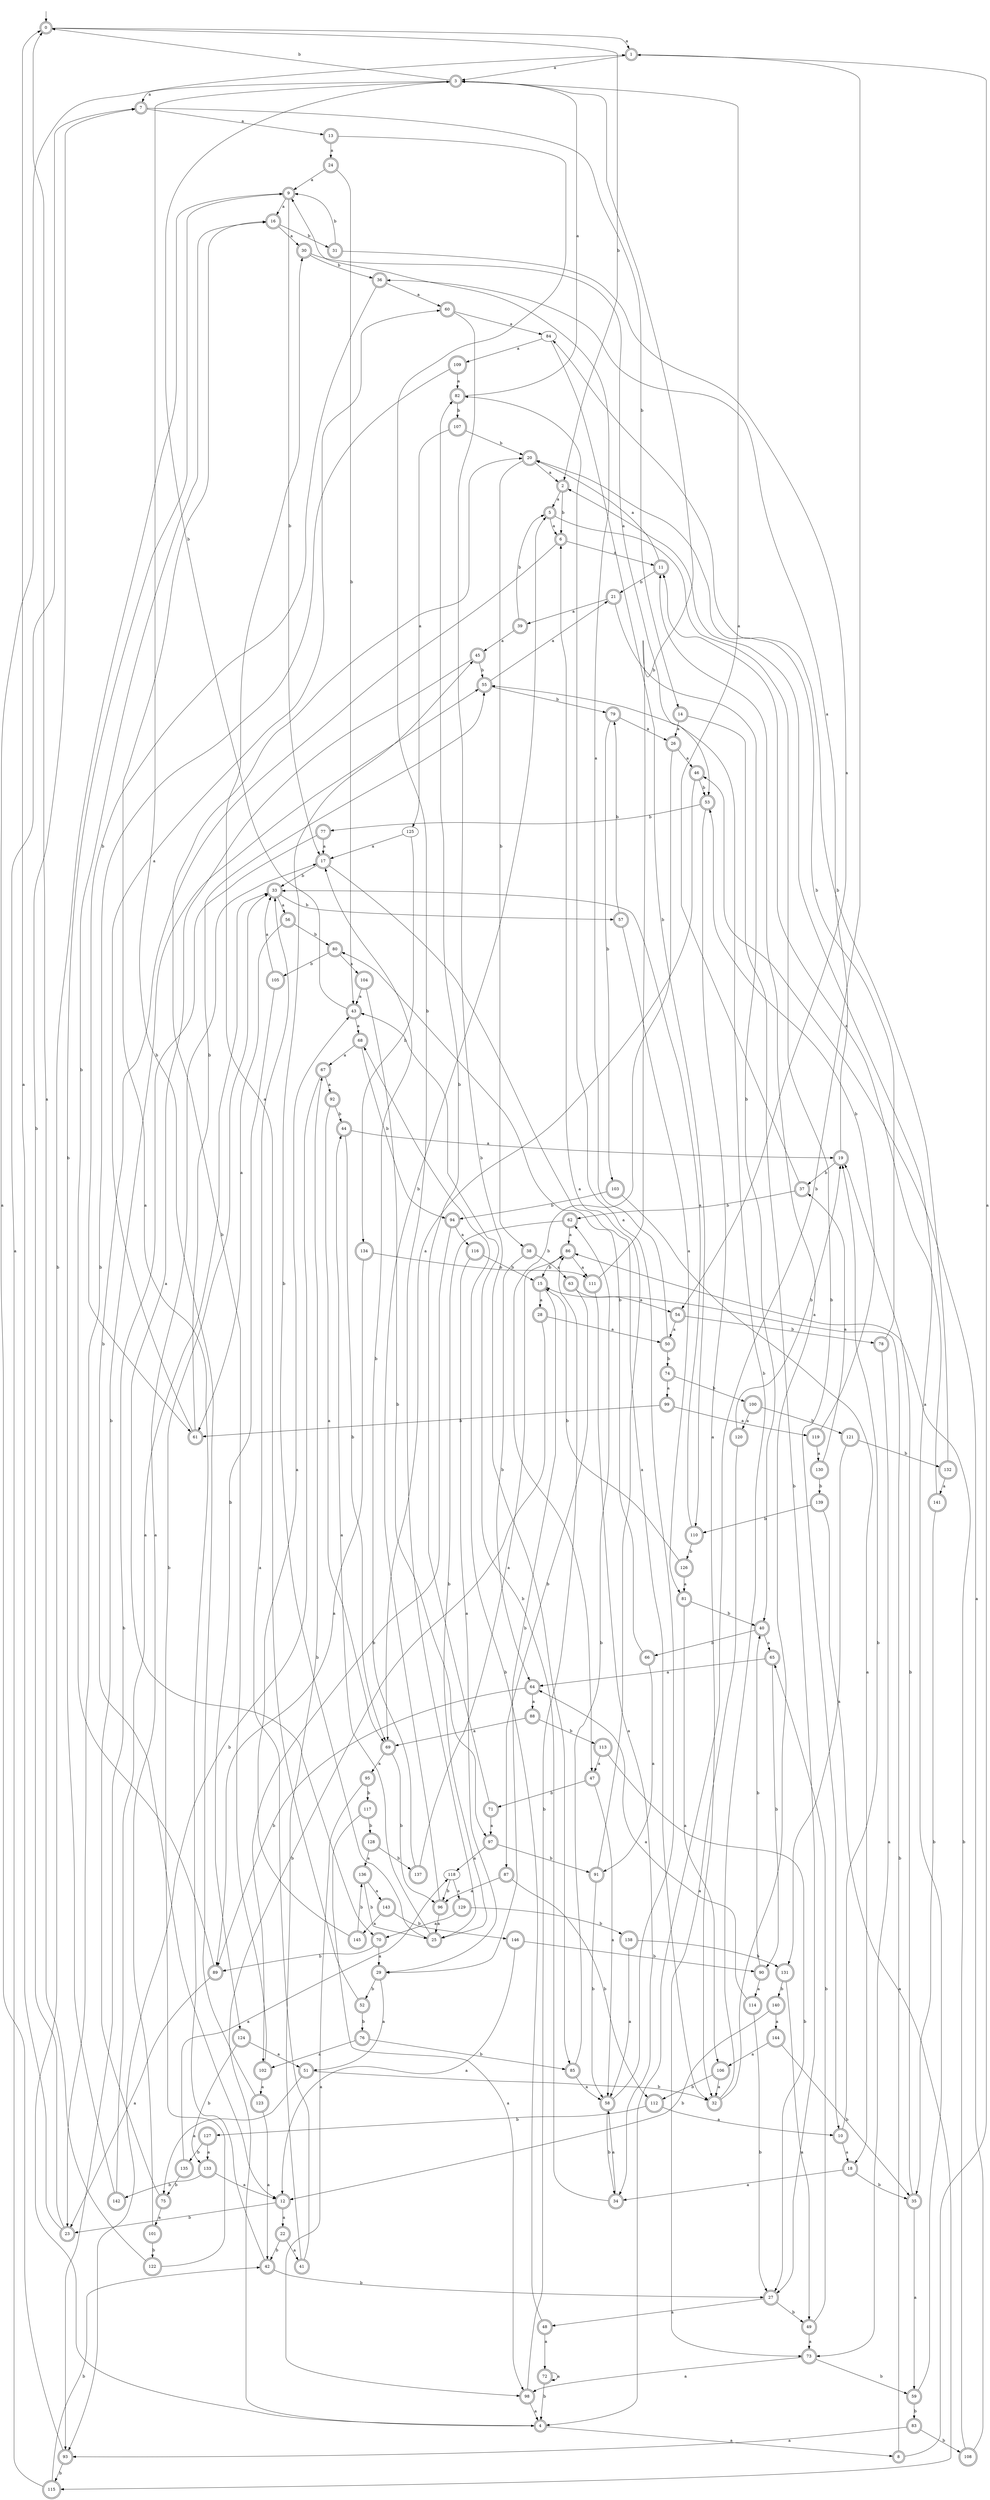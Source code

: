 digraph RandomDFA {
  __start0 [label="", shape=none];
  __start0 -> 0 [label=""];
  0 [shape=circle] [shape=doublecircle]
  0 -> 1 [label="a"]
  0 -> 2 [label="b"]
  1 [shape=doublecircle]
  1 -> 3 [label="a"]
  1 -> 4 [label="b"]
  2 [shape=doublecircle]
  2 -> 5 [label="a"]
  2 -> 6 [label="b"]
  3 [shape=doublecircle]
  3 -> 7 [label="a"]
  3 -> 0 [label="b"]
  4 [shape=doublecircle]
  4 -> 8 [label="a"]
  4 -> 9 [label="b"]
  5 [shape=doublecircle]
  5 -> 6 [label="a"]
  5 -> 10 [label="b"]
  6 [shape=doublecircle]
  6 -> 11 [label="a"]
  6 -> 12 [label="b"]
  7 [shape=doublecircle]
  7 -> 13 [label="a"]
  7 -> 14 [label="b"]
  8 [shape=doublecircle]
  8 -> 1 [label="a"]
  8 -> 15 [label="b"]
  9 [shape=doublecircle]
  9 -> 16 [label="a"]
  9 -> 17 [label="b"]
  10 [shape=doublecircle]
  10 -> 18 [label="a"]
  10 -> 19 [label="b"]
  11 [shape=doublecircle]
  11 -> 20 [label="a"]
  11 -> 21 [label="b"]
  12 [shape=doublecircle]
  12 -> 22 [label="a"]
  12 -> 23 [label="b"]
  13 [shape=doublecircle]
  13 -> 24 [label="a"]
  13 -> 25 [label="b"]
  14 [shape=doublecircle]
  14 -> 26 [label="a"]
  14 -> 27 [label="b"]
  15 [shape=doublecircle]
  15 -> 28 [label="a"]
  15 -> 29 [label="b"]
  16 [shape=doublecircle]
  16 -> 30 [label="a"]
  16 -> 31 [label="b"]
  17 [shape=doublecircle]
  17 -> 32 [label="a"]
  17 -> 33 [label="b"]
  18 [shape=doublecircle]
  18 -> 34 [label="a"]
  18 -> 35 [label="b"]
  19 [shape=doublecircle]
  19 -> 36 [label="a"]
  19 -> 37 [label="b"]
  20 [shape=doublecircle]
  20 -> 2 [label="a"]
  20 -> 38 [label="b"]
  21 [shape=doublecircle]
  21 -> 39 [label="a"]
  21 -> 40 [label="b"]
  22 [shape=doublecircle]
  22 -> 41 [label="a"]
  22 -> 42 [label="b"]
  23 [shape=doublecircle]
  23 -> 0 [label="a"]
  23 -> 7 [label="b"]
  24 [shape=doublecircle]
  24 -> 9 [label="a"]
  24 -> 43 [label="b"]
  25 [shape=doublecircle]
  25 -> 44 [label="a"]
  25 -> 45 [label="b"]
  26 [shape=doublecircle]
  26 -> 46 [label="a"]
  26 -> 47 [label="b"]
  27 [shape=doublecircle]
  27 -> 48 [label="a"]
  27 -> 49 [label="b"]
  28 [shape=doublecircle]
  28 -> 50 [label="a"]
  28 -> 4 [label="b"]
  29 [shape=doublecircle]
  29 -> 51 [label="a"]
  29 -> 52 [label="b"]
  30 [shape=doublecircle]
  30 -> 53 [label="a"]
  30 -> 36 [label="b"]
  31 [shape=doublecircle]
  31 -> 54 [label="a"]
  31 -> 9 [label="b"]
  32 [shape=doublecircle]
  32 -> 11 [label="a"]
  32 -> 55 [label="b"]
  33 [shape=doublecircle]
  33 -> 56 [label="a"]
  33 -> 57 [label="b"]
  34 [shape=doublecircle]
  34 -> 58 [label="a"]
  34 -> 43 [label="b"]
  35 [shape=doublecircle]
  35 -> 59 [label="a"]
  35 -> 19 [label="b"]
  36 [shape=doublecircle]
  36 -> 60 [label="a"]
  36 -> 61 [label="b"]
  37 [shape=doublecircle]
  37 -> 3 [label="a"]
  37 -> 62 [label="b"]
  38 [shape=doublecircle]
  38 -> 63 [label="a"]
  38 -> 64 [label="b"]
  39 [shape=doublecircle]
  39 -> 45 [label="a"]
  39 -> 5 [label="b"]
  40 [shape=doublecircle]
  40 -> 65 [label="a"]
  40 -> 66 [label="b"]
  41 [shape=doublecircle]
  41 -> 33 [label="a"]
  41 -> 67 [label="b"]
  42 [shape=doublecircle]
  42 -> 16 [label="a"]
  42 -> 27 [label="b"]
  43 [shape=doublecircle]
  43 -> 68 [label="a"]
  43 -> 3 [label="b"]
  44 [shape=doublecircle]
  44 -> 19 [label="a"]
  44 -> 69 [label="b"]
  45 [shape=doublecircle]
  45 -> 70 [label="a"]
  45 -> 55 [label="b"]
  46 [shape=doublecircle]
  46 -> 69 [label="a"]
  46 -> 53 [label="b"]
  47 [shape=doublecircle]
  47 -> 58 [label="a"]
  47 -> 71 [label="b"]
  48 [shape=doublecircle]
  48 -> 72 [label="a"]
  48 -> 68 [label="b"]
  49 [shape=doublecircle]
  49 -> 73 [label="a"]
  49 -> 65 [label="b"]
  50 [shape=doublecircle]
  50 -> 9 [label="a"]
  50 -> 74 [label="b"]
  51 [shape=doublecircle]
  51 -> 75 [label="a"]
  51 -> 32 [label="b"]
  52 [shape=doublecircle]
  52 -> 30 [label="a"]
  52 -> 76 [label="b"]
  53 [shape=doublecircle]
  53 -> 32 [label="a"]
  53 -> 77 [label="b"]
  54 [shape=doublecircle]
  54 -> 50 [label="a"]
  54 -> 78 [label="b"]
  55 [shape=doublecircle]
  55 -> 21 [label="a"]
  55 -> 79 [label="b"]
  56 [shape=doublecircle]
  56 -> 61 [label="a"]
  56 -> 80 [label="b"]
  57 [shape=doublecircle]
  57 -> 81 [label="a"]
  57 -> 79 [label="b"]
  58 [shape=doublecircle]
  58 -> 82 [label="a"]
  58 -> 34 [label="b"]
  59 [shape=doublecircle]
  59 -> 2 [label="a"]
  59 -> 83 [label="b"]
  60 [shape=doublecircle]
  60 -> 84 [label="a"]
  60 -> 85 [label="b"]
  61 [shape=doublecircle]
  61 -> 60 [label="a"]
  61 -> 55 [label="b"]
  62 [shape=doublecircle]
  62 -> 86 [label="a"]
  62 -> 25 [label="b"]
  63 [shape=doublecircle]
  63 -> 54 [label="a"]
  63 -> 87 [label="b"]
  64 [shape=doublecircle]
  64 -> 88 [label="a"]
  64 -> 89 [label="b"]
  65 [shape=doublecircle]
  65 -> 64 [label="a"]
  65 -> 90 [label="b"]
  66 [shape=doublecircle]
  66 -> 91 [label="a"]
  66 -> 80 [label="b"]
  67 [shape=doublecircle]
  67 -> 92 [label="a"]
  67 -> 93 [label="b"]
  68 [shape=doublecircle]
  68 -> 67 [label="a"]
  68 -> 94 [label="b"]
  69 [shape=doublecircle]
  69 -> 95 [label="a"]
  69 -> 96 [label="b"]
  70 [shape=doublecircle]
  70 -> 29 [label="a"]
  70 -> 89 [label="b"]
  71 [shape=doublecircle]
  71 -> 97 [label="a"]
  71 -> 82 [label="b"]
  72 [shape=doublecircle]
  72 -> 72 [label="a"]
  72 -> 4 [label="b"]
  73 [shape=doublecircle]
  73 -> 98 [label="a"]
  73 -> 59 [label="b"]
  74 [shape=doublecircle]
  74 -> 99 [label="a"]
  74 -> 100 [label="b"]
  75 [shape=doublecircle]
  75 -> 101 [label="a"]
  75 -> 55 [label="b"]
  76 [shape=doublecircle]
  76 -> 102 [label="a"]
  76 -> 85 [label="b"]
  77 [shape=doublecircle]
  77 -> 17 [label="a"]
  77 -> 93 [label="b"]
  78 [shape=doublecircle]
  78 -> 73 [label="a"]
  78 -> 20 [label="b"]
  79 [shape=doublecircle]
  79 -> 26 [label="a"]
  79 -> 103 [label="b"]
  80 [shape=doublecircle]
  80 -> 104 [label="a"]
  80 -> 105 [label="b"]
  81 [shape=doublecircle]
  81 -> 106 [label="a"]
  81 -> 40 [label="b"]
  82 [shape=doublecircle]
  82 -> 3 [label="a"]
  82 -> 107 [label="b"]
  83 [shape=doublecircle]
  83 -> 93 [label="a"]
  83 -> 108 [label="b"]
  84
  84 -> 109 [label="a"]
  84 -> 110 [label="b"]
  85 [shape=doublecircle]
  85 -> 58 [label="a"]
  85 -> 62 [label="b"]
  86 [shape=doublecircle]
  86 -> 111 [label="a"]
  86 -> 15 [label="b"]
  87 [shape=doublecircle]
  87 -> 96 [label="a"]
  87 -> 112 [label="b"]
  88 [shape=doublecircle]
  88 -> 69 [label="a"]
  88 -> 113 [label="b"]
  89 [shape=doublecircle]
  89 -> 23 [label="a"]
  89 -> 16 [label="b"]
  90 [shape=doublecircle]
  90 -> 114 [label="a"]
  90 -> 40 [label="b"]
  91 [shape=doublecircle]
  91 -> 6 [label="a"]
  91 -> 58 [label="b"]
  92 [shape=doublecircle]
  92 -> 69 [label="a"]
  92 -> 44 [label="b"]
  93 [shape=doublecircle]
  93 -> 1 [label="a"]
  93 -> 115 [label="b"]
  94 [shape=doublecircle]
  94 -> 116 [label="a"]
  94 -> 102 [label="b"]
  95 [shape=doublecircle]
  95 -> 98 [label="a"]
  95 -> 117 [label="b"]
  96 [shape=doublecircle]
  96 -> 25 [label="a"]
  96 -> 5 [label="b"]
  97 [shape=doublecircle]
  97 -> 118 [label="a"]
  97 -> 91 [label="b"]
  98 [shape=doublecircle]
  98 -> 4 [label="a"]
  98 -> 86 [label="b"]
  99 [shape=doublecircle]
  99 -> 119 [label="a"]
  99 -> 61 [label="b"]
  100 [shape=doublecircle]
  100 -> 120 [label="a"]
  100 -> 121 [label="b"]
  101 [shape=doublecircle]
  101 -> 17 [label="a"]
  101 -> 122 [label="b"]
  102 [shape=doublecircle]
  102 -> 123 [label="a"]
  102 -> 20 [label="b"]
  103 [shape=doublecircle]
  103 -> 18 [label="a"]
  103 -> 94 [label="b"]
  104 [shape=doublecircle]
  104 -> 43 [label="a"]
  104 -> 97 [label="b"]
  105 [shape=doublecircle]
  105 -> 33 [label="a"]
  105 -> 124 [label="b"]
  106 [shape=doublecircle]
  106 -> 32 [label="a"]
  106 -> 112 [label="b"]
  107 [shape=doublecircle]
  107 -> 125 [label="a"]
  107 -> 20 [label="b"]
  108 [shape=doublecircle]
  108 -> 46 [label="a"]
  108 -> 86 [label="b"]
  109 [shape=doublecircle]
  109 -> 82 [label="a"]
  109 -> 23 [label="b"]
  110 [shape=doublecircle]
  110 -> 33 [label="a"]
  110 -> 126 [label="b"]
  111 [shape=doublecircle]
  111 -> 34 [label="a"]
  111 -> 3 [label="b"]
  112 [shape=doublecircle]
  112 -> 10 [label="a"]
  112 -> 127 [label="b"]
  113 [shape=doublecircle]
  113 -> 47 [label="a"]
  113 -> 27 [label="b"]
  114 [shape=doublecircle]
  114 -> 64 [label="a"]
  114 -> 27 [label="b"]
  115 [shape=doublecircle]
  115 -> 7 [label="a"]
  115 -> 42 [label="b"]
  116 [shape=doublecircle]
  116 -> 29 [label="a"]
  116 -> 15 [label="b"]
  117 [shape=doublecircle]
  117 -> 98 [label="a"]
  117 -> 128 [label="b"]
  118
  118 -> 129 [label="a"]
  118 -> 96 [label="b"]
  119 [shape=doublecircle]
  119 -> 130 [label="a"]
  119 -> 53 [label="b"]
  120 [shape=doublecircle]
  120 -> 73 [label="a"]
  120 -> 19 [label="b"]
  121 [shape=doublecircle]
  121 -> 131 [label="a"]
  121 -> 132 [label="b"]
  122 [shape=doublecircle]
  122 -> 0 [label="a"]
  122 -> 33 [label="b"]
  123 [shape=doublecircle]
  123 -> 42 [label="a"]
  123 -> 3 [label="b"]
  124 [shape=doublecircle]
  124 -> 51 [label="a"]
  124 -> 133 [label="b"]
  125
  125 -> 17 [label="a"]
  125 -> 134 [label="b"]
  126 [shape=doublecircle]
  126 -> 81 [label="a"]
  126 -> 15 [label="b"]
  127 [shape=doublecircle]
  127 -> 133 [label="a"]
  127 -> 135 [label="b"]
  128 [shape=doublecircle]
  128 -> 136 [label="a"]
  128 -> 137 [label="b"]
  129 [shape=doublecircle]
  129 -> 70 [label="a"]
  129 -> 138 [label="b"]
  130 [shape=doublecircle]
  130 -> 37 [label="a"]
  130 -> 139 [label="b"]
  131 [shape=doublecircle]
  131 -> 49 [label="a"]
  131 -> 140 [label="b"]
  132 [shape=doublecircle]
  132 -> 141 [label="a"]
  132 -> 84 [label="b"]
  133 [shape=doublecircle]
  133 -> 12 [label="a"]
  133 -> 142 [label="b"]
  134 [shape=doublecircle]
  134 -> 89 [label="a"]
  134 -> 111 [label="b"]
  135 [shape=doublecircle]
  135 -> 118 [label="a"]
  135 -> 75 [label="b"]
  136 [shape=doublecircle]
  136 -> 143 [label="a"]
  136 -> 25 [label="b"]
  137 [shape=doublecircle]
  137 -> 86 [label="a"]
  137 -> 17 [label="b"]
  138 [shape=doublecircle]
  138 -> 58 [label="a"]
  138 -> 131 [label="b"]
  139 [shape=doublecircle]
  139 -> 115 [label="a"]
  139 -> 110 [label="b"]
  140 [shape=doublecircle]
  140 -> 144 [label="a"]
  140 -> 12 [label="b"]
  141 [shape=doublecircle]
  141 -> 11 [label="a"]
  141 -> 35 [label="b"]
  142 [shape=doublecircle]
  142 -> 33 [label="a"]
  142 -> 9 [label="b"]
  143 [shape=doublecircle]
  143 -> 145 [label="a"]
  143 -> 146 [label="b"]
  144 [shape=doublecircle]
  144 -> 106 [label="a"]
  144 -> 35 [label="b"]
  145 [shape=doublecircle]
  145 -> 43 [label="a"]
  145 -> 136 [label="b"]
  146 [shape=doublecircle]
  146 -> 12 [label="a"]
  146 -> 90 [label="b"]
}
